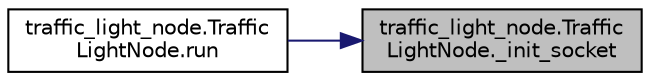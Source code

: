 digraph "traffic_light_node.TrafficLightNode._init_socket"
{
 // LATEX_PDF_SIZE
  edge [fontname="Helvetica",fontsize="10",labelfontname="Helvetica",labelfontsize="10"];
  node [fontname="Helvetica",fontsize="10",shape=record];
  rankdir="RL";
  Node1 [label="traffic_light_node.Traffic\lLightNode._init_socket",height=0.2,width=0.4,color="black", fillcolor="grey75", style="filled", fontcolor="black",tooltip=" "];
  Node1 -> Node2 [dir="back",color="midnightblue",fontsize="10",style="solid",fontname="Helvetica"];
  Node2 [label="traffic_light_node.Traffic\lLightNode.run",height=0.2,width=0.4,color="black", fillcolor="white", style="filled",URL="$classtraffic__light__node_1_1_traffic_light_node.html#a7cca58ba17a2b700227c3e92784f095d",tooltip=" "];
}

